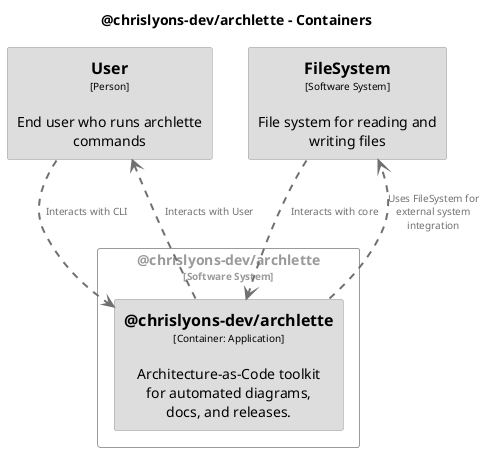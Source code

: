 @startuml
set separator none
title @chrislyons-dev/archlette - Containers

top to bottom direction
skinparam ranksep 60
skinparam nodesep 30

skinparam {
  arrowFontSize 10
  defaultTextAlignment center
  wrapWidth 200
  maxMessageSize 100
}

hide stereotype

skinparam rectangle<<chrislyonsdevarchlette.chrislyonsdevarchlette>> {
  BackgroundColor #dddddd
  FontColor #000000
  BorderColor #9a9a9a
  shadowing false
}
skinparam rectangle<<FileSystem>> {
  BackgroundColor #dddddd
  FontColor #000000
  BorderColor #9a9a9a
  shadowing false
}
skinparam rectangle<<User>> {
  BackgroundColor #dddddd
  FontColor #000000
  BorderColor #9a9a9a
  shadowing false
}
skinparam rectangle<<chrislyonsdevarchlette>> {
  BorderColor #9a9a9a
  FontColor #9a9a9a
  shadowing false
}

rectangle "==User\n<size:10>[Person]</size>\n\nEnd user who runs archlette commands" <<User>> as User
rectangle "==FileSystem\n<size:10>[Software System]</size>\n\nFile system for reading and writing files" <<FileSystem>> as FileSystem

rectangle "@chrislyons-dev/archlette\n<size:10>[Software System]</size>" <<chrislyonsdevarchlette>> {
  rectangle "==@chrislyons-dev/archlette\n<size:10>[Container: Application]</size>\n\nArchitecture-as-Code toolkit for automated diagrams, docs, and releases." <<chrislyonsdevarchlette.chrislyonsdevarchlette>> as chrislyonsdevarchlette.chrislyonsdevarchlette
}

User .[#707070,thickness=2].> chrislyonsdevarchlette.chrislyonsdevarchlette : "<color:#707070>Interacts with CLI"
FileSystem .[#707070,thickness=2].> chrislyonsdevarchlette.chrislyonsdevarchlette : "<color:#707070>Interacts with core"
chrislyonsdevarchlette.chrislyonsdevarchlette .[#707070,thickness=2].> User : "<color:#707070>Interacts with User"
chrislyonsdevarchlette.chrislyonsdevarchlette .[#707070,thickness=2].> FileSystem : "<color:#707070>Uses FileSystem for external system integration"
@enduml